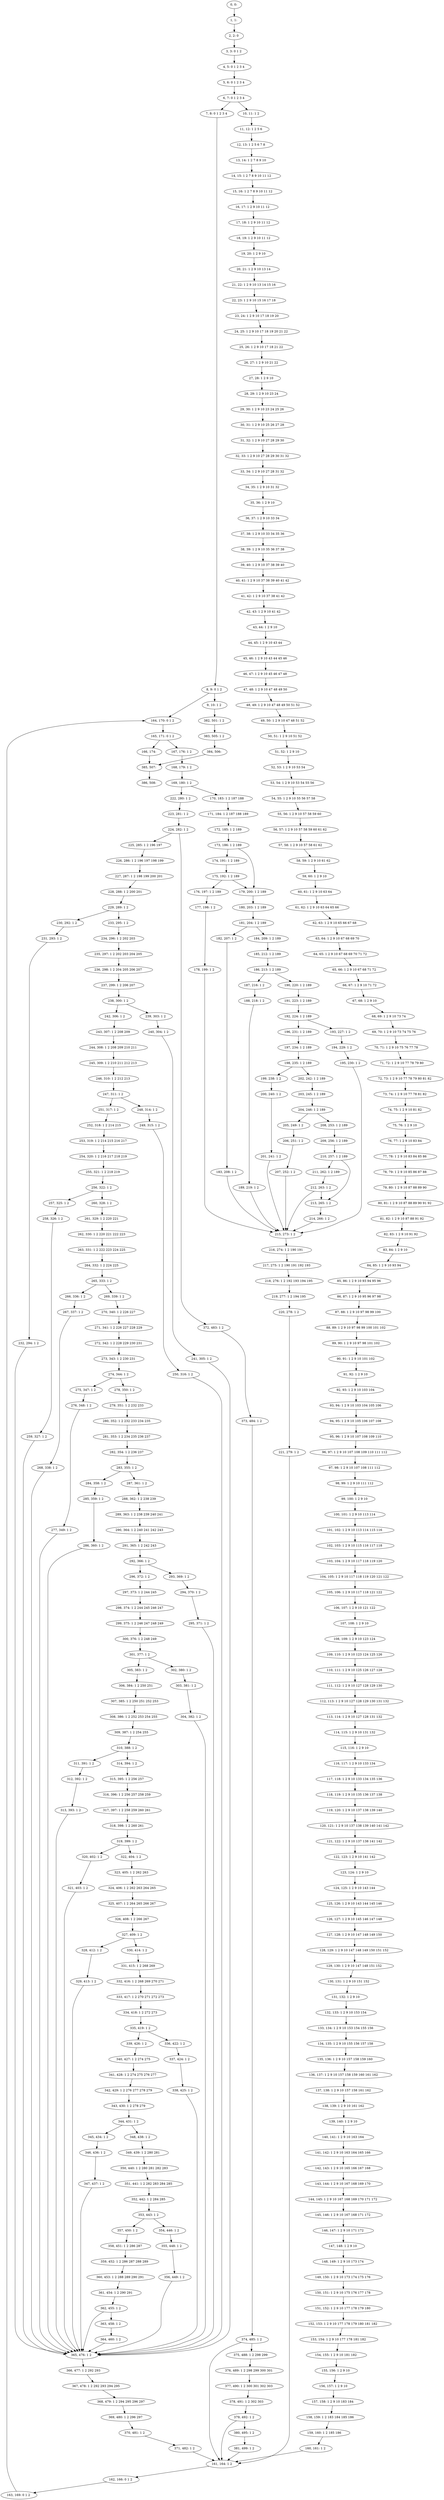 digraph G {
0[label="0, 0: "];
1[label="1, 1: "];
2[label="2, 2: 0 "];
3[label="3, 3: 0 1 2 "];
4[label="4, 5: 0 1 2 3 4 "];
5[label="5, 6: 0 1 2 3 4 "];
6[label="6, 7: 0 1 2 3 4 "];
7[label="7, 8: 0 1 2 3 4 "];
8[label="8, 9: 0 1 2 "];
9[label="9, 10: 1 2 "];
10[label="10, 11: 1 2 "];
11[label="11, 12: 1 2 5 6 "];
12[label="12, 13: 1 2 5 6 7 8 "];
13[label="13, 14: 1 2 7 8 9 10 "];
14[label="14, 15: 1 2 7 8 9 10 11 12 "];
15[label="15, 16: 1 2 7 8 9 10 11 12 "];
16[label="16, 17: 1 2 9 10 11 12 "];
17[label="17, 18: 1 2 9 10 11 12 "];
18[label="18, 19: 1 2 9 10 11 12 "];
19[label="19, 20: 1 2 9 10 "];
20[label="20, 21: 1 2 9 10 13 14 "];
21[label="21, 22: 1 2 9 10 13 14 15 16 "];
22[label="22, 23: 1 2 9 10 15 16 17 18 "];
23[label="23, 24: 1 2 9 10 17 18 19 20 "];
24[label="24, 25: 1 2 9 10 17 18 19 20 21 22 "];
25[label="25, 26: 1 2 9 10 17 18 21 22 "];
26[label="26, 27: 1 2 9 10 21 22 "];
27[label="27, 28: 1 2 9 10 "];
28[label="28, 29: 1 2 9 10 23 24 "];
29[label="29, 30: 1 2 9 10 23 24 25 26 "];
30[label="30, 31: 1 2 9 10 25 26 27 28 "];
31[label="31, 32: 1 2 9 10 27 28 29 30 "];
32[label="32, 33: 1 2 9 10 27 28 29 30 31 32 "];
33[label="33, 34: 1 2 9 10 27 28 31 32 "];
34[label="34, 35: 1 2 9 10 31 32 "];
35[label="35, 36: 1 2 9 10 "];
36[label="36, 37: 1 2 9 10 33 34 "];
37[label="37, 38: 1 2 9 10 33 34 35 36 "];
38[label="38, 39: 1 2 9 10 35 36 37 38 "];
39[label="39, 40: 1 2 9 10 37 38 39 40 "];
40[label="40, 41: 1 2 9 10 37 38 39 40 41 42 "];
41[label="41, 42: 1 2 9 10 37 38 41 42 "];
42[label="42, 43: 1 2 9 10 41 42 "];
43[label="43, 44: 1 2 9 10 "];
44[label="44, 45: 1 2 9 10 43 44 "];
45[label="45, 46: 1 2 9 10 43 44 45 46 "];
46[label="46, 47: 1 2 9 10 45 46 47 48 "];
47[label="47, 48: 1 2 9 10 47 48 49 50 "];
48[label="48, 49: 1 2 9 10 47 48 49 50 51 52 "];
49[label="49, 50: 1 2 9 10 47 48 51 52 "];
50[label="50, 51: 1 2 9 10 51 52 "];
51[label="51, 52: 1 2 9 10 "];
52[label="52, 53: 1 2 9 10 53 54 "];
53[label="53, 54: 1 2 9 10 53 54 55 56 "];
54[label="54, 55: 1 2 9 10 55 56 57 58 "];
55[label="55, 56: 1 2 9 10 57 58 59 60 "];
56[label="56, 57: 1 2 9 10 57 58 59 60 61 62 "];
57[label="57, 58: 1 2 9 10 57 58 61 62 "];
58[label="58, 59: 1 2 9 10 61 62 "];
59[label="59, 60: 1 2 9 10 "];
60[label="60, 61: 1 2 9 10 63 64 "];
61[label="61, 62: 1 2 9 10 63 64 65 66 "];
62[label="62, 63: 1 2 9 10 65 66 67 68 "];
63[label="63, 64: 1 2 9 10 67 68 69 70 "];
64[label="64, 65: 1 2 9 10 67 68 69 70 71 72 "];
65[label="65, 66: 1 2 9 10 67 68 71 72 "];
66[label="66, 67: 1 2 9 10 71 72 "];
67[label="67, 68: 1 2 9 10 "];
68[label="68, 69: 1 2 9 10 73 74 "];
69[label="69, 70: 1 2 9 10 73 74 75 76 "];
70[label="70, 71: 1 2 9 10 75 76 77 78 "];
71[label="71, 72: 1 2 9 10 77 78 79 80 "];
72[label="72, 73: 1 2 9 10 77 78 79 80 81 82 "];
73[label="73, 74: 1 2 9 10 77 78 81 82 "];
74[label="74, 75: 1 2 9 10 81 82 "];
75[label="75, 76: 1 2 9 10 "];
76[label="76, 77: 1 2 9 10 83 84 "];
77[label="77, 78: 1 2 9 10 83 84 85 86 "];
78[label="78, 79: 1 2 9 10 85 86 87 88 "];
79[label="79, 80: 1 2 9 10 87 88 89 90 "];
80[label="80, 81: 1 2 9 10 87 88 89 90 91 92 "];
81[label="81, 82: 1 2 9 10 87 88 91 92 "];
82[label="82, 83: 1 2 9 10 91 92 "];
83[label="83, 84: 1 2 9 10 "];
84[label="84, 85: 1 2 9 10 93 94 "];
85[label="85, 86: 1 2 9 10 93 94 95 96 "];
86[label="86, 87: 1 2 9 10 95 96 97 98 "];
87[label="87, 88: 1 2 9 10 97 98 99 100 "];
88[label="88, 89: 1 2 9 10 97 98 99 100 101 102 "];
89[label="89, 90: 1 2 9 10 97 98 101 102 "];
90[label="90, 91: 1 2 9 10 101 102 "];
91[label="91, 92: 1 2 9 10 "];
92[label="92, 93: 1 2 9 10 103 104 "];
93[label="93, 94: 1 2 9 10 103 104 105 106 "];
94[label="94, 95: 1 2 9 10 105 106 107 108 "];
95[label="95, 96: 1 2 9 10 107 108 109 110 "];
96[label="96, 97: 1 2 9 10 107 108 109 110 111 112 "];
97[label="97, 98: 1 2 9 10 107 108 111 112 "];
98[label="98, 99: 1 2 9 10 111 112 "];
99[label="99, 100: 1 2 9 10 "];
100[label="100, 101: 1 2 9 10 113 114 "];
101[label="101, 102: 1 2 9 10 113 114 115 116 "];
102[label="102, 103: 1 2 9 10 115 116 117 118 "];
103[label="103, 104: 1 2 9 10 117 118 119 120 "];
104[label="104, 105: 1 2 9 10 117 118 119 120 121 122 "];
105[label="105, 106: 1 2 9 10 117 118 121 122 "];
106[label="106, 107: 1 2 9 10 121 122 "];
107[label="107, 108: 1 2 9 10 "];
108[label="108, 109: 1 2 9 10 123 124 "];
109[label="109, 110: 1 2 9 10 123 124 125 126 "];
110[label="110, 111: 1 2 9 10 125 126 127 128 "];
111[label="111, 112: 1 2 9 10 127 128 129 130 "];
112[label="112, 113: 1 2 9 10 127 128 129 130 131 132 "];
113[label="113, 114: 1 2 9 10 127 128 131 132 "];
114[label="114, 115: 1 2 9 10 131 132 "];
115[label="115, 116: 1 2 9 10 "];
116[label="116, 117: 1 2 9 10 133 134 "];
117[label="117, 118: 1 2 9 10 133 134 135 136 "];
118[label="118, 119: 1 2 9 10 135 136 137 138 "];
119[label="119, 120: 1 2 9 10 137 138 139 140 "];
120[label="120, 121: 1 2 9 10 137 138 139 140 141 142 "];
121[label="121, 122: 1 2 9 10 137 138 141 142 "];
122[label="122, 123: 1 2 9 10 141 142 "];
123[label="123, 124: 1 2 9 10 "];
124[label="124, 125: 1 2 9 10 143 144 "];
125[label="125, 126: 1 2 9 10 143 144 145 146 "];
126[label="126, 127: 1 2 9 10 145 146 147 148 "];
127[label="127, 128: 1 2 9 10 147 148 149 150 "];
128[label="128, 129: 1 2 9 10 147 148 149 150 151 152 "];
129[label="129, 130: 1 2 9 10 147 148 151 152 "];
130[label="130, 131: 1 2 9 10 151 152 "];
131[label="131, 132: 1 2 9 10 "];
132[label="132, 133: 1 2 9 10 153 154 "];
133[label="133, 134: 1 2 9 10 153 154 155 156 "];
134[label="134, 135: 1 2 9 10 155 156 157 158 "];
135[label="135, 136: 1 2 9 10 157 158 159 160 "];
136[label="136, 137: 1 2 9 10 157 158 159 160 161 162 "];
137[label="137, 138: 1 2 9 10 157 158 161 162 "];
138[label="138, 139: 1 2 9 10 161 162 "];
139[label="139, 140: 1 2 9 10 "];
140[label="140, 141: 1 2 9 10 163 164 "];
141[label="141, 142: 1 2 9 10 163 164 165 166 "];
142[label="142, 143: 1 2 9 10 165 166 167 168 "];
143[label="143, 144: 1 2 9 10 167 168 169 170 "];
144[label="144, 145: 1 2 9 10 167 168 169 170 171 172 "];
145[label="145, 146: 1 2 9 10 167 168 171 172 "];
146[label="146, 147: 1 2 9 10 171 172 "];
147[label="147, 148: 1 2 9 10 "];
148[label="148, 149: 1 2 9 10 173 174 "];
149[label="149, 150: 1 2 9 10 173 174 175 176 "];
150[label="150, 151: 1 2 9 10 175 176 177 178 "];
151[label="151, 152: 1 2 9 10 177 178 179 180 "];
152[label="152, 153: 1 2 9 10 177 178 179 180 181 182 "];
153[label="153, 154: 1 2 9 10 177 178 181 182 "];
154[label="154, 155: 1 2 9 10 181 182 "];
155[label="155, 156: 1 2 9 10 "];
156[label="156, 157: 1 2 9 10 "];
157[label="157, 158: 1 2 9 10 183 184 "];
158[label="158, 159: 1 2 183 184 185 186 "];
159[label="159, 160: 1 2 185 186 "];
160[label="160, 161: 1 2 "];
161[label="161, 164: 1 2 "];
162[label="162, 166: 0 1 2 "];
163[label="163, 169: 0 1 2 "];
164[label="164, 170: 0 1 2 "];
165[label="165, 171: 0 1 2 "];
166[label="166, 174: "];
167[label="167, 176: 1 2 "];
168[label="168, 179: 1 2 "];
169[label="169, 180: 1 2 "];
170[label="170, 183: 1 2 187 188 "];
171[label="171, 184: 1 2 187 188 189 "];
172[label="172, 185: 1 2 189 "];
173[label="173, 186: 1 2 189 "];
174[label="174, 191: 1 2 189 "];
175[label="175, 192: 1 2 189 "];
176[label="176, 197: 1 2 189 "];
177[label="177, 198: 1 2 "];
178[label="178, 199: 1 2 "];
179[label="179, 200: 1 2 189 "];
180[label="180, 203: 1 2 189 "];
181[label="181, 204: 1 2 189 "];
182[label="182, 207: 1 2 "];
183[label="183, 208: 1 2 "];
184[label="184, 209: 1 2 189 "];
185[label="185, 212: 1 2 189 "];
186[label="186, 213: 1 2 189 "];
187[label="187, 216: 1 2 "];
188[label="188, 218: 1 2 "];
189[label="189, 219: 1 2 "];
190[label="190, 220: 1 2 189 "];
191[label="191, 223: 1 2 189 "];
192[label="192, 224: 1 2 189 "];
193[label="193, 227: 1 2 "];
194[label="194, 229: 1 2 "];
195[label="195, 230: 1 2 "];
196[label="196, 231: 1 2 189 "];
197[label="197, 234: 1 2 189 "];
198[label="198, 235: 1 2 189 "];
199[label="199, 238: 1 2 "];
200[label="200, 240: 1 2 "];
201[label="201, 241: 1 2 "];
202[label="202, 242: 1 2 189 "];
203[label="203, 245: 1 2 189 "];
204[label="204, 246: 1 2 189 "];
205[label="205, 249: 1 2 "];
206[label="206, 251: 1 2 "];
207[label="207, 252: 1 2 "];
208[label="208, 253: 1 2 189 "];
209[label="209, 256: 1 2 189 "];
210[label="210, 257: 1 2 189 "];
211[label="211, 262: 1 2 189 "];
212[label="212, 263: 1 2 "];
213[label="213, 265: 1 2 "];
214[label="214, 266: 1 2 "];
215[label="215, 273: 1 2 "];
216[label="216, 274: 1 2 190 191 "];
217[label="217, 275: 1 2 190 191 192 193 "];
218[label="218, 276: 1 2 192 193 194 195 "];
219[label="219, 277: 1 2 194 195 "];
220[label="220, 278: 1 2 "];
221[label="221, 279: 1 2 "];
222[label="222, 280: 1 2 "];
223[label="223, 281: 1 2 "];
224[label="224, 282: 1 2 "];
225[label="225, 285: 1 2 196 197 "];
226[label="226, 286: 1 2 196 197 198 199 "];
227[label="227, 287: 1 2 198 199 200 201 "];
228[label="228, 288: 1 2 200 201 "];
229[label="229, 289: 1 2 "];
230[label="230, 292: 1 2 "];
231[label="231, 293: 1 2 "];
232[label="232, 294: 1 2 "];
233[label="233, 295: 1 2 "];
234[label="234, 296: 1 2 202 203 "];
235[label="235, 297: 1 2 202 203 204 205 "];
236[label="236, 298: 1 2 204 205 206 207 "];
237[label="237, 299: 1 2 206 207 "];
238[label="238, 300: 1 2 "];
239[label="239, 303: 1 2 "];
240[label="240, 304: 1 2 "];
241[label="241, 305: 1 2 "];
242[label="242, 306: 1 2 "];
243[label="243, 307: 1 2 208 209 "];
244[label="244, 308: 1 2 208 209 210 211 "];
245[label="245, 309: 1 2 210 211 212 213 "];
246[label="246, 310: 1 2 212 213 "];
247[label="247, 311: 1 2 "];
248[label="248, 314: 1 2 "];
249[label="249, 315: 1 2 "];
250[label="250, 316: 1 2 "];
251[label="251, 317: 1 2 "];
252[label="252, 318: 1 2 214 215 "];
253[label="253, 319: 1 2 214 215 216 217 "];
254[label="254, 320: 1 2 216 217 218 219 "];
255[label="255, 321: 1 2 218 219 "];
256[label="256, 322: 1 2 "];
257[label="257, 325: 1 2 "];
258[label="258, 326: 1 2 "];
259[label="259, 327: 1 2 "];
260[label="260, 328: 1 2 "];
261[label="261, 329: 1 2 220 221 "];
262[label="262, 330: 1 2 220 221 222 223 "];
263[label="263, 331: 1 2 222 223 224 225 "];
264[label="264, 332: 1 2 224 225 "];
265[label="265, 333: 1 2 "];
266[label="266, 336: 1 2 "];
267[label="267, 337: 1 2 "];
268[label="268, 338: 1 2 "];
269[label="269, 339: 1 2 "];
270[label="270, 340: 1 2 226 227 "];
271[label="271, 341: 1 2 226 227 228 229 "];
272[label="272, 342: 1 2 228 229 230 231 "];
273[label="273, 343: 1 2 230 231 "];
274[label="274, 344: 1 2 "];
275[label="275, 347: 1 2 "];
276[label="276, 348: 1 2 "];
277[label="277, 349: 1 2 "];
278[label="278, 350: 1 2 "];
279[label="279, 351: 1 2 232 233 "];
280[label="280, 352: 1 2 232 233 234 235 "];
281[label="281, 353: 1 2 234 235 236 237 "];
282[label="282, 354: 1 2 236 237 "];
283[label="283, 355: 1 2 "];
284[label="284, 358: 1 2 "];
285[label="285, 359: 1 2 "];
286[label="286, 360: 1 2 "];
287[label="287, 361: 1 2 "];
288[label="288, 362: 1 2 238 239 "];
289[label="289, 363: 1 2 238 239 240 241 "];
290[label="290, 364: 1 2 240 241 242 243 "];
291[label="291, 365: 1 2 242 243 "];
292[label="292, 366: 1 2 "];
293[label="293, 369: 1 2 "];
294[label="294, 370: 1 2 "];
295[label="295, 371: 1 2 "];
296[label="296, 372: 1 2 "];
297[label="297, 373: 1 2 244 245 "];
298[label="298, 374: 1 2 244 245 246 247 "];
299[label="299, 375: 1 2 246 247 248 249 "];
300[label="300, 376: 1 2 248 249 "];
301[label="301, 377: 1 2 "];
302[label="302, 380: 1 2 "];
303[label="303, 381: 1 2 "];
304[label="304, 382: 1 2 "];
305[label="305, 383: 1 2 "];
306[label="306, 384: 1 2 250 251 "];
307[label="307, 385: 1 2 250 251 252 253 "];
308[label="308, 386: 1 2 252 253 254 255 "];
309[label="309, 387: 1 2 254 255 "];
310[label="310, 388: 1 2 "];
311[label="311, 391: 1 2 "];
312[label="312, 392: 1 2 "];
313[label="313, 393: 1 2 "];
314[label="314, 394: 1 2 "];
315[label="315, 395: 1 2 256 257 "];
316[label="316, 396: 1 2 256 257 258 259 "];
317[label="317, 397: 1 2 258 259 260 261 "];
318[label="318, 398: 1 2 260 261 "];
319[label="319, 399: 1 2 "];
320[label="320, 402: 1 2 "];
321[label="321, 403: 1 2 "];
322[label="322, 404: 1 2 "];
323[label="323, 405: 1 2 262 263 "];
324[label="324, 406: 1 2 262 263 264 265 "];
325[label="325, 407: 1 2 264 265 266 267 "];
326[label="326, 408: 1 2 266 267 "];
327[label="327, 409: 1 2 "];
328[label="328, 412: 1 2 "];
329[label="329, 413: 1 2 "];
330[label="330, 414: 1 2 "];
331[label="331, 415: 1 2 268 269 "];
332[label="332, 416: 1 2 268 269 270 271 "];
333[label="333, 417: 1 2 270 271 272 273 "];
334[label="334, 418: 1 2 272 273 "];
335[label="335, 419: 1 2 "];
336[label="336, 422: 1 2 "];
337[label="337, 424: 1 2 "];
338[label="338, 425: 1 2 "];
339[label="339, 426: 1 2 "];
340[label="340, 427: 1 2 274 275 "];
341[label="341, 428: 1 2 274 275 276 277 "];
342[label="342, 429: 1 2 276 277 278 279 "];
343[label="343, 430: 1 2 278 279 "];
344[label="344, 431: 1 2 "];
345[label="345, 434: 1 2 "];
346[label="346, 436: 1 2 "];
347[label="347, 437: 1 2 "];
348[label="348, 438: 1 2 "];
349[label="349, 439: 1 2 280 281 "];
350[label="350, 440: 1 2 280 281 282 283 "];
351[label="351, 441: 1 2 282 283 284 285 "];
352[label="352, 442: 1 2 284 285 "];
353[label="353, 443: 1 2 "];
354[label="354, 446: 1 2 "];
355[label="355, 448: 1 2 "];
356[label="356, 449: 1 2 "];
357[label="357, 450: 1 2 "];
358[label="358, 451: 1 2 286 287 "];
359[label="359, 452: 1 2 286 287 288 289 "];
360[label="360, 453: 1 2 288 289 290 291 "];
361[label="361, 454: 1 2 290 291 "];
362[label="362, 455: 1 2 "];
363[label="363, 458: 1 2 "];
364[label="364, 460: 1 2 "];
365[label="365, 476: 1 2 "];
366[label="366, 477: 1 2 292 293 "];
367[label="367, 478: 1 2 292 293 294 295 "];
368[label="368, 479: 1 2 294 295 296 297 "];
369[label="369, 480: 1 2 296 297 "];
370[label="370, 481: 1 2 "];
371[label="371, 482: 1 2 "];
372[label="372, 483: 1 2 "];
373[label="373, 484: 1 2 "];
374[label="374, 485: 1 2 "];
375[label="375, 488: 1 2 298 299 "];
376[label="376, 489: 1 2 298 299 300 301 "];
377[label="377, 490: 1 2 300 301 302 303 "];
378[label="378, 491: 1 2 302 303 "];
379[label="379, 492: 1 2 "];
380[label="380, 495: 1 2 "];
381[label="381, 499: 1 2 "];
382[label="382, 501: 1 2 "];
383[label="383, 505: 1 2 "];
384[label="384, 506: "];
385[label="385, 507: "];
386[label="386, 508: "];
0->1 ;
1->2 ;
2->3 ;
3->4 ;
4->5 ;
5->6 ;
6->7 ;
6->10 ;
7->8 ;
8->9 ;
8->164 ;
9->382 ;
10->11 ;
11->12 ;
12->13 ;
13->14 ;
14->15 ;
15->16 ;
16->17 ;
17->18 ;
18->19 ;
19->20 ;
20->21 ;
21->22 ;
22->23 ;
23->24 ;
24->25 ;
25->26 ;
26->27 ;
27->28 ;
28->29 ;
29->30 ;
30->31 ;
31->32 ;
32->33 ;
33->34 ;
34->35 ;
35->36 ;
36->37 ;
37->38 ;
38->39 ;
39->40 ;
40->41 ;
41->42 ;
42->43 ;
43->44 ;
44->45 ;
45->46 ;
46->47 ;
47->48 ;
48->49 ;
49->50 ;
50->51 ;
51->52 ;
52->53 ;
53->54 ;
54->55 ;
55->56 ;
56->57 ;
57->58 ;
58->59 ;
59->60 ;
60->61 ;
61->62 ;
62->63 ;
63->64 ;
64->65 ;
65->66 ;
66->67 ;
67->68 ;
68->69 ;
69->70 ;
70->71 ;
71->72 ;
72->73 ;
73->74 ;
74->75 ;
75->76 ;
76->77 ;
77->78 ;
78->79 ;
79->80 ;
80->81 ;
81->82 ;
82->83 ;
83->84 ;
84->85 ;
85->86 ;
86->87 ;
87->88 ;
88->89 ;
89->90 ;
90->91 ;
91->92 ;
92->93 ;
93->94 ;
94->95 ;
95->96 ;
96->97 ;
97->98 ;
98->99 ;
99->100 ;
100->101 ;
101->102 ;
102->103 ;
103->104 ;
104->105 ;
105->106 ;
106->107 ;
107->108 ;
108->109 ;
109->110 ;
110->111 ;
111->112 ;
112->113 ;
113->114 ;
114->115 ;
115->116 ;
116->117 ;
117->118 ;
118->119 ;
119->120 ;
120->121 ;
121->122 ;
122->123 ;
123->124 ;
124->125 ;
125->126 ;
126->127 ;
127->128 ;
128->129 ;
129->130 ;
130->131 ;
131->132 ;
132->133 ;
133->134 ;
134->135 ;
135->136 ;
136->137 ;
137->138 ;
138->139 ;
139->140 ;
140->141 ;
141->142 ;
142->143 ;
143->144 ;
144->145 ;
145->146 ;
146->147 ;
147->148 ;
148->149 ;
149->150 ;
150->151 ;
151->152 ;
152->153 ;
153->154 ;
154->155 ;
155->156 ;
156->157 ;
157->158 ;
158->159 ;
159->160 ;
160->161 ;
161->162 ;
162->163 ;
163->164 ;
164->165 ;
165->166 ;
165->167 ;
166->385 ;
167->168 ;
168->169 ;
169->170 ;
169->222 ;
170->171 ;
171->172 ;
172->173 ;
173->174 ;
173->179 ;
174->175 ;
175->176 ;
175->179 ;
176->177 ;
177->178 ;
178->215 ;
179->180 ;
180->181 ;
181->182 ;
181->184 ;
182->183 ;
183->215 ;
184->185 ;
185->186 ;
186->187 ;
186->190 ;
187->188 ;
188->189 ;
189->215 ;
190->191 ;
191->192 ;
192->193 ;
192->196 ;
193->194 ;
194->195 ;
195->215 ;
196->197 ;
197->198 ;
198->199 ;
198->202 ;
199->200 ;
200->201 ;
201->215 ;
202->203 ;
203->204 ;
204->205 ;
204->208 ;
205->206 ;
206->207 ;
207->215 ;
208->209 ;
209->210 ;
210->211 ;
210->213 ;
211->212 ;
212->213 ;
212->215 ;
213->214 ;
214->215 ;
215->216 ;
216->217 ;
217->218 ;
218->219 ;
219->220 ;
220->221 ;
221->161 ;
222->223 ;
223->224 ;
224->225 ;
224->372 ;
225->226 ;
226->227 ;
227->228 ;
228->229 ;
229->230 ;
229->233 ;
230->231 ;
231->232 ;
232->365 ;
233->234 ;
234->235 ;
235->236 ;
236->237 ;
237->238 ;
238->239 ;
238->242 ;
239->240 ;
240->241 ;
241->365 ;
242->243 ;
243->244 ;
244->245 ;
245->246 ;
246->247 ;
247->248 ;
247->251 ;
248->249 ;
249->250 ;
250->365 ;
251->252 ;
252->253 ;
253->254 ;
254->255 ;
255->256 ;
256->257 ;
256->260 ;
257->258 ;
258->259 ;
259->365 ;
260->261 ;
261->262 ;
262->263 ;
263->264 ;
264->265 ;
265->266 ;
265->269 ;
266->267 ;
267->268 ;
268->365 ;
269->270 ;
270->271 ;
271->272 ;
272->273 ;
273->274 ;
274->275 ;
274->278 ;
275->276 ;
276->277 ;
277->365 ;
278->279 ;
279->280 ;
280->281 ;
281->282 ;
282->283 ;
283->284 ;
283->287 ;
284->285 ;
285->286 ;
286->365 ;
287->288 ;
288->289 ;
289->290 ;
290->291 ;
291->292 ;
292->293 ;
292->296 ;
293->294 ;
294->295 ;
295->365 ;
296->297 ;
297->298 ;
298->299 ;
299->300 ;
300->301 ;
301->302 ;
301->305 ;
302->303 ;
303->304 ;
304->365 ;
305->306 ;
306->307 ;
307->308 ;
308->309 ;
309->310 ;
310->311 ;
310->314 ;
311->312 ;
312->313 ;
313->365 ;
314->315 ;
315->316 ;
316->317 ;
317->318 ;
318->319 ;
319->320 ;
319->322 ;
320->321 ;
321->365 ;
322->323 ;
323->324 ;
324->325 ;
325->326 ;
326->327 ;
327->328 ;
327->330 ;
328->329 ;
329->365 ;
330->331 ;
331->332 ;
332->333 ;
333->334 ;
334->335 ;
335->336 ;
335->339 ;
336->337 ;
337->338 ;
338->365 ;
339->340 ;
340->341 ;
341->342 ;
342->343 ;
343->344 ;
344->345 ;
344->348 ;
345->346 ;
346->347 ;
347->365 ;
348->349 ;
349->350 ;
350->351 ;
351->352 ;
352->353 ;
353->354 ;
353->357 ;
354->355 ;
355->356 ;
356->365 ;
357->358 ;
358->359 ;
359->360 ;
360->361 ;
361->362 ;
362->363 ;
362->365 ;
363->364 ;
364->365 ;
365->366 ;
366->367 ;
367->368 ;
368->369 ;
369->370 ;
370->371 ;
371->161 ;
372->373 ;
373->374 ;
374->375 ;
374->161 ;
375->376 ;
376->377 ;
377->378 ;
378->379 ;
379->380 ;
379->161 ;
380->381 ;
381->161 ;
382->383 ;
383->384 ;
384->385 ;
385->386 ;
}
